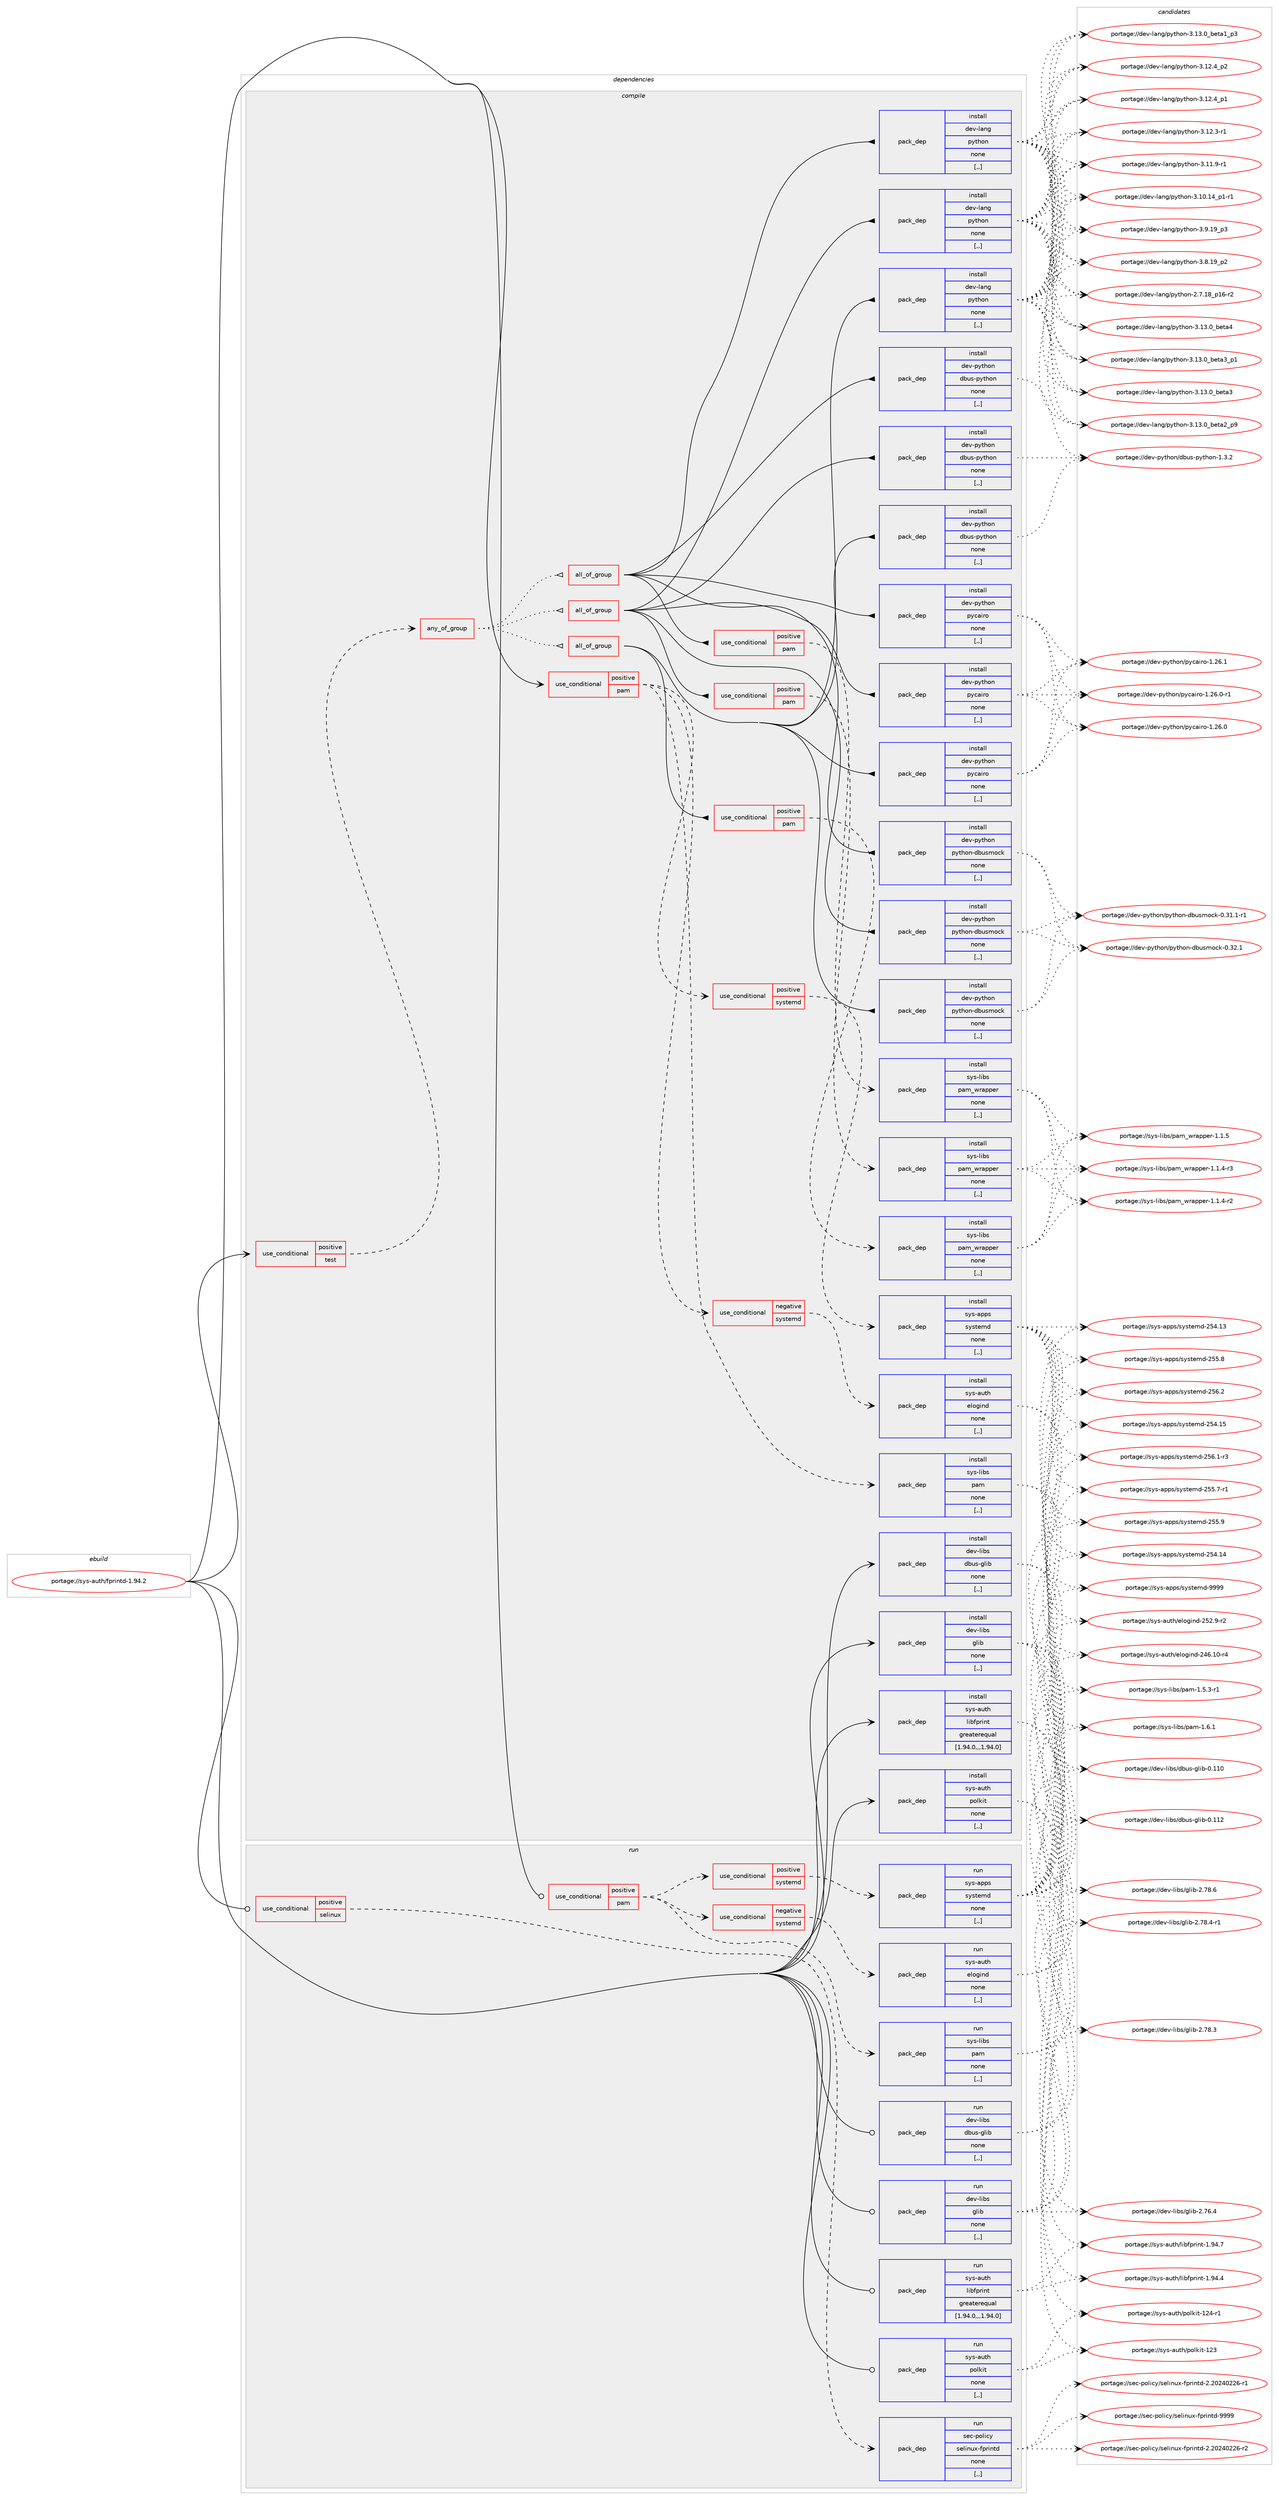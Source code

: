 digraph prolog {

# *************
# Graph options
# *************

newrank=true;
concentrate=true;
compound=true;
graph [rankdir=LR,fontname=Helvetica,fontsize=10,ranksep=1.5];#, ranksep=2.5, nodesep=0.2];
edge  [arrowhead=vee];
node  [fontname=Helvetica,fontsize=10];

# **********
# The ebuild
# **********

subgraph cluster_leftcol {
color=gray;
label=<<i>ebuild</i>>;
id [label="portage://sys-auth/fprintd-1.94.2", color=red, width=4, href="../sys-auth/fprintd-1.94.2.svg"];
}

# ****************
# The dependencies
# ****************

subgraph cluster_midcol {
color=gray;
label=<<i>dependencies</i>>;
subgraph cluster_compile {
fillcolor="#eeeeee";
style=filled;
label=<<i>compile</i>>;
subgraph cond113458 {
dependency427369 [label=<<TABLE BORDER="0" CELLBORDER="1" CELLSPACING="0" CELLPADDING="4"><TR><TD ROWSPAN="3" CELLPADDING="10">use_conditional</TD></TR><TR><TD>positive</TD></TR><TR><TD>pam</TD></TR></TABLE>>, shape=none, color=red];
subgraph pack310970 {
dependency427370 [label=<<TABLE BORDER="0" CELLBORDER="1" CELLSPACING="0" CELLPADDING="4" WIDTH="220"><TR><TD ROWSPAN="6" CELLPADDING="30">pack_dep</TD></TR><TR><TD WIDTH="110">install</TD></TR><TR><TD>sys-libs</TD></TR><TR><TD>pam</TD></TR><TR><TD>none</TD></TR><TR><TD>[,,]</TD></TR></TABLE>>, shape=none, color=blue];
}
dependency427369:e -> dependency427370:w [weight=20,style="dashed",arrowhead="vee"];
subgraph cond113459 {
dependency427371 [label=<<TABLE BORDER="0" CELLBORDER="1" CELLSPACING="0" CELLPADDING="4"><TR><TD ROWSPAN="3" CELLPADDING="10">use_conditional</TD></TR><TR><TD>positive</TD></TR><TR><TD>systemd</TD></TR></TABLE>>, shape=none, color=red];
subgraph pack310971 {
dependency427372 [label=<<TABLE BORDER="0" CELLBORDER="1" CELLSPACING="0" CELLPADDING="4" WIDTH="220"><TR><TD ROWSPAN="6" CELLPADDING="30">pack_dep</TD></TR><TR><TD WIDTH="110">install</TD></TR><TR><TD>sys-apps</TD></TR><TR><TD>systemd</TD></TR><TR><TD>none</TD></TR><TR><TD>[,,]</TD></TR></TABLE>>, shape=none, color=blue];
}
dependency427371:e -> dependency427372:w [weight=20,style="dashed",arrowhead="vee"];
}
dependency427369:e -> dependency427371:w [weight=20,style="dashed",arrowhead="vee"];
subgraph cond113460 {
dependency427373 [label=<<TABLE BORDER="0" CELLBORDER="1" CELLSPACING="0" CELLPADDING="4"><TR><TD ROWSPAN="3" CELLPADDING="10">use_conditional</TD></TR><TR><TD>negative</TD></TR><TR><TD>systemd</TD></TR></TABLE>>, shape=none, color=red];
subgraph pack310972 {
dependency427374 [label=<<TABLE BORDER="0" CELLBORDER="1" CELLSPACING="0" CELLPADDING="4" WIDTH="220"><TR><TD ROWSPAN="6" CELLPADDING="30">pack_dep</TD></TR><TR><TD WIDTH="110">install</TD></TR><TR><TD>sys-auth</TD></TR><TR><TD>elogind</TD></TR><TR><TD>none</TD></TR><TR><TD>[,,]</TD></TR></TABLE>>, shape=none, color=blue];
}
dependency427373:e -> dependency427374:w [weight=20,style="dashed",arrowhead="vee"];
}
dependency427369:e -> dependency427373:w [weight=20,style="dashed",arrowhead="vee"];
}
id:e -> dependency427369:w [weight=20,style="solid",arrowhead="vee"];
subgraph cond113461 {
dependency427375 [label=<<TABLE BORDER="0" CELLBORDER="1" CELLSPACING="0" CELLPADDING="4"><TR><TD ROWSPAN="3" CELLPADDING="10">use_conditional</TD></TR><TR><TD>positive</TD></TR><TR><TD>test</TD></TR></TABLE>>, shape=none, color=red];
subgraph any2715 {
dependency427376 [label=<<TABLE BORDER="0" CELLBORDER="1" CELLSPACING="0" CELLPADDING="4"><TR><TD CELLPADDING="10">any_of_group</TD></TR></TABLE>>, shape=none, color=red];subgraph all229 {
dependency427377 [label=<<TABLE BORDER="0" CELLBORDER="1" CELLSPACING="0" CELLPADDING="4"><TR><TD CELLPADDING="10">all_of_group</TD></TR></TABLE>>, shape=none, color=red];subgraph pack310973 {
dependency427378 [label=<<TABLE BORDER="0" CELLBORDER="1" CELLSPACING="0" CELLPADDING="4" WIDTH="220"><TR><TD ROWSPAN="6" CELLPADDING="30">pack_dep</TD></TR><TR><TD WIDTH="110">install</TD></TR><TR><TD>dev-lang</TD></TR><TR><TD>python</TD></TR><TR><TD>none</TD></TR><TR><TD>[,,]</TD></TR></TABLE>>, shape=none, color=blue];
}
dependency427377:e -> dependency427378:w [weight=20,style="solid",arrowhead="inv"];
subgraph pack310974 {
dependency427379 [label=<<TABLE BORDER="0" CELLBORDER="1" CELLSPACING="0" CELLPADDING="4" WIDTH="220"><TR><TD ROWSPAN="6" CELLPADDING="30">pack_dep</TD></TR><TR><TD WIDTH="110">install</TD></TR><TR><TD>dev-python</TD></TR><TR><TD>python-dbusmock</TD></TR><TR><TD>none</TD></TR><TR><TD>[,,]</TD></TR></TABLE>>, shape=none, color=blue];
}
dependency427377:e -> dependency427379:w [weight=20,style="solid",arrowhead="inv"];
subgraph pack310975 {
dependency427380 [label=<<TABLE BORDER="0" CELLBORDER="1" CELLSPACING="0" CELLPADDING="4" WIDTH="220"><TR><TD ROWSPAN="6" CELLPADDING="30">pack_dep</TD></TR><TR><TD WIDTH="110">install</TD></TR><TR><TD>dev-python</TD></TR><TR><TD>dbus-python</TD></TR><TR><TD>none</TD></TR><TR><TD>[,,]</TD></TR></TABLE>>, shape=none, color=blue];
}
dependency427377:e -> dependency427380:w [weight=20,style="solid",arrowhead="inv"];
subgraph pack310976 {
dependency427381 [label=<<TABLE BORDER="0" CELLBORDER="1" CELLSPACING="0" CELLPADDING="4" WIDTH="220"><TR><TD ROWSPAN="6" CELLPADDING="30">pack_dep</TD></TR><TR><TD WIDTH="110">install</TD></TR><TR><TD>dev-python</TD></TR><TR><TD>pycairo</TD></TR><TR><TD>none</TD></TR><TR><TD>[,,]</TD></TR></TABLE>>, shape=none, color=blue];
}
dependency427377:e -> dependency427381:w [weight=20,style="solid",arrowhead="inv"];
subgraph cond113462 {
dependency427382 [label=<<TABLE BORDER="0" CELLBORDER="1" CELLSPACING="0" CELLPADDING="4"><TR><TD ROWSPAN="3" CELLPADDING="10">use_conditional</TD></TR><TR><TD>positive</TD></TR><TR><TD>pam</TD></TR></TABLE>>, shape=none, color=red];
subgraph pack310977 {
dependency427383 [label=<<TABLE BORDER="0" CELLBORDER="1" CELLSPACING="0" CELLPADDING="4" WIDTH="220"><TR><TD ROWSPAN="6" CELLPADDING="30">pack_dep</TD></TR><TR><TD WIDTH="110">install</TD></TR><TR><TD>sys-libs</TD></TR><TR><TD>pam_wrapper</TD></TR><TR><TD>none</TD></TR><TR><TD>[,,]</TD></TR></TABLE>>, shape=none, color=blue];
}
dependency427382:e -> dependency427383:w [weight=20,style="dashed",arrowhead="vee"];
}
dependency427377:e -> dependency427382:w [weight=20,style="solid",arrowhead="inv"];
}
dependency427376:e -> dependency427377:w [weight=20,style="dotted",arrowhead="oinv"];
subgraph all230 {
dependency427384 [label=<<TABLE BORDER="0" CELLBORDER="1" CELLSPACING="0" CELLPADDING="4"><TR><TD CELLPADDING="10">all_of_group</TD></TR></TABLE>>, shape=none, color=red];subgraph pack310978 {
dependency427385 [label=<<TABLE BORDER="0" CELLBORDER="1" CELLSPACING="0" CELLPADDING="4" WIDTH="220"><TR><TD ROWSPAN="6" CELLPADDING="30">pack_dep</TD></TR><TR><TD WIDTH="110">install</TD></TR><TR><TD>dev-lang</TD></TR><TR><TD>python</TD></TR><TR><TD>none</TD></TR><TR><TD>[,,]</TD></TR></TABLE>>, shape=none, color=blue];
}
dependency427384:e -> dependency427385:w [weight=20,style="solid",arrowhead="inv"];
subgraph pack310979 {
dependency427386 [label=<<TABLE BORDER="0" CELLBORDER="1" CELLSPACING="0" CELLPADDING="4" WIDTH="220"><TR><TD ROWSPAN="6" CELLPADDING="30">pack_dep</TD></TR><TR><TD WIDTH="110">install</TD></TR><TR><TD>dev-python</TD></TR><TR><TD>python-dbusmock</TD></TR><TR><TD>none</TD></TR><TR><TD>[,,]</TD></TR></TABLE>>, shape=none, color=blue];
}
dependency427384:e -> dependency427386:w [weight=20,style="solid",arrowhead="inv"];
subgraph pack310980 {
dependency427387 [label=<<TABLE BORDER="0" CELLBORDER="1" CELLSPACING="0" CELLPADDING="4" WIDTH="220"><TR><TD ROWSPAN="6" CELLPADDING="30">pack_dep</TD></TR><TR><TD WIDTH="110">install</TD></TR><TR><TD>dev-python</TD></TR><TR><TD>dbus-python</TD></TR><TR><TD>none</TD></TR><TR><TD>[,,]</TD></TR></TABLE>>, shape=none, color=blue];
}
dependency427384:e -> dependency427387:w [weight=20,style="solid",arrowhead="inv"];
subgraph pack310981 {
dependency427388 [label=<<TABLE BORDER="0" CELLBORDER="1" CELLSPACING="0" CELLPADDING="4" WIDTH="220"><TR><TD ROWSPAN="6" CELLPADDING="30">pack_dep</TD></TR><TR><TD WIDTH="110">install</TD></TR><TR><TD>dev-python</TD></TR><TR><TD>pycairo</TD></TR><TR><TD>none</TD></TR><TR><TD>[,,]</TD></TR></TABLE>>, shape=none, color=blue];
}
dependency427384:e -> dependency427388:w [weight=20,style="solid",arrowhead="inv"];
subgraph cond113463 {
dependency427389 [label=<<TABLE BORDER="0" CELLBORDER="1" CELLSPACING="0" CELLPADDING="4"><TR><TD ROWSPAN="3" CELLPADDING="10">use_conditional</TD></TR><TR><TD>positive</TD></TR><TR><TD>pam</TD></TR></TABLE>>, shape=none, color=red];
subgraph pack310982 {
dependency427390 [label=<<TABLE BORDER="0" CELLBORDER="1" CELLSPACING="0" CELLPADDING="4" WIDTH="220"><TR><TD ROWSPAN="6" CELLPADDING="30">pack_dep</TD></TR><TR><TD WIDTH="110">install</TD></TR><TR><TD>sys-libs</TD></TR><TR><TD>pam_wrapper</TD></TR><TR><TD>none</TD></TR><TR><TD>[,,]</TD></TR></TABLE>>, shape=none, color=blue];
}
dependency427389:e -> dependency427390:w [weight=20,style="dashed",arrowhead="vee"];
}
dependency427384:e -> dependency427389:w [weight=20,style="solid",arrowhead="inv"];
}
dependency427376:e -> dependency427384:w [weight=20,style="dotted",arrowhead="oinv"];
subgraph all231 {
dependency427391 [label=<<TABLE BORDER="0" CELLBORDER="1" CELLSPACING="0" CELLPADDING="4"><TR><TD CELLPADDING="10">all_of_group</TD></TR></TABLE>>, shape=none, color=red];subgraph pack310983 {
dependency427392 [label=<<TABLE BORDER="0" CELLBORDER="1" CELLSPACING="0" CELLPADDING="4" WIDTH="220"><TR><TD ROWSPAN="6" CELLPADDING="30">pack_dep</TD></TR><TR><TD WIDTH="110">install</TD></TR><TR><TD>dev-lang</TD></TR><TR><TD>python</TD></TR><TR><TD>none</TD></TR><TR><TD>[,,]</TD></TR></TABLE>>, shape=none, color=blue];
}
dependency427391:e -> dependency427392:w [weight=20,style="solid",arrowhead="inv"];
subgraph pack310984 {
dependency427393 [label=<<TABLE BORDER="0" CELLBORDER="1" CELLSPACING="0" CELLPADDING="4" WIDTH="220"><TR><TD ROWSPAN="6" CELLPADDING="30">pack_dep</TD></TR><TR><TD WIDTH="110">install</TD></TR><TR><TD>dev-python</TD></TR><TR><TD>python-dbusmock</TD></TR><TR><TD>none</TD></TR><TR><TD>[,,]</TD></TR></TABLE>>, shape=none, color=blue];
}
dependency427391:e -> dependency427393:w [weight=20,style="solid",arrowhead="inv"];
subgraph pack310985 {
dependency427394 [label=<<TABLE BORDER="0" CELLBORDER="1" CELLSPACING="0" CELLPADDING="4" WIDTH="220"><TR><TD ROWSPAN="6" CELLPADDING="30">pack_dep</TD></TR><TR><TD WIDTH="110">install</TD></TR><TR><TD>dev-python</TD></TR><TR><TD>dbus-python</TD></TR><TR><TD>none</TD></TR><TR><TD>[,,]</TD></TR></TABLE>>, shape=none, color=blue];
}
dependency427391:e -> dependency427394:w [weight=20,style="solid",arrowhead="inv"];
subgraph pack310986 {
dependency427395 [label=<<TABLE BORDER="0" CELLBORDER="1" CELLSPACING="0" CELLPADDING="4" WIDTH="220"><TR><TD ROWSPAN="6" CELLPADDING="30">pack_dep</TD></TR><TR><TD WIDTH="110">install</TD></TR><TR><TD>dev-python</TD></TR><TR><TD>pycairo</TD></TR><TR><TD>none</TD></TR><TR><TD>[,,]</TD></TR></TABLE>>, shape=none, color=blue];
}
dependency427391:e -> dependency427395:w [weight=20,style="solid",arrowhead="inv"];
subgraph cond113464 {
dependency427396 [label=<<TABLE BORDER="0" CELLBORDER="1" CELLSPACING="0" CELLPADDING="4"><TR><TD ROWSPAN="3" CELLPADDING="10">use_conditional</TD></TR><TR><TD>positive</TD></TR><TR><TD>pam</TD></TR></TABLE>>, shape=none, color=red];
subgraph pack310987 {
dependency427397 [label=<<TABLE BORDER="0" CELLBORDER="1" CELLSPACING="0" CELLPADDING="4" WIDTH="220"><TR><TD ROWSPAN="6" CELLPADDING="30">pack_dep</TD></TR><TR><TD WIDTH="110">install</TD></TR><TR><TD>sys-libs</TD></TR><TR><TD>pam_wrapper</TD></TR><TR><TD>none</TD></TR><TR><TD>[,,]</TD></TR></TABLE>>, shape=none, color=blue];
}
dependency427396:e -> dependency427397:w [weight=20,style="dashed",arrowhead="vee"];
}
dependency427391:e -> dependency427396:w [weight=20,style="solid",arrowhead="inv"];
}
dependency427376:e -> dependency427391:w [weight=20,style="dotted",arrowhead="oinv"];
}
dependency427375:e -> dependency427376:w [weight=20,style="dashed",arrowhead="vee"];
}
id:e -> dependency427375:w [weight=20,style="solid",arrowhead="vee"];
subgraph pack310988 {
dependency427398 [label=<<TABLE BORDER="0" CELLBORDER="1" CELLSPACING="0" CELLPADDING="4" WIDTH="220"><TR><TD ROWSPAN="6" CELLPADDING="30">pack_dep</TD></TR><TR><TD WIDTH="110">install</TD></TR><TR><TD>dev-libs</TD></TR><TR><TD>dbus-glib</TD></TR><TR><TD>none</TD></TR><TR><TD>[,,]</TD></TR></TABLE>>, shape=none, color=blue];
}
id:e -> dependency427398:w [weight=20,style="solid",arrowhead="vee"];
subgraph pack310989 {
dependency427399 [label=<<TABLE BORDER="0" CELLBORDER="1" CELLSPACING="0" CELLPADDING="4" WIDTH="220"><TR><TD ROWSPAN="6" CELLPADDING="30">pack_dep</TD></TR><TR><TD WIDTH="110">install</TD></TR><TR><TD>dev-libs</TD></TR><TR><TD>glib</TD></TR><TR><TD>none</TD></TR><TR><TD>[,,]</TD></TR></TABLE>>, shape=none, color=blue];
}
id:e -> dependency427399:w [weight=20,style="solid",arrowhead="vee"];
subgraph pack310990 {
dependency427400 [label=<<TABLE BORDER="0" CELLBORDER="1" CELLSPACING="0" CELLPADDING="4" WIDTH="220"><TR><TD ROWSPAN="6" CELLPADDING="30">pack_dep</TD></TR><TR><TD WIDTH="110">install</TD></TR><TR><TD>sys-auth</TD></TR><TR><TD>libfprint</TD></TR><TR><TD>greaterequal</TD></TR><TR><TD>[1.94.0,,,1.94.0]</TD></TR></TABLE>>, shape=none, color=blue];
}
id:e -> dependency427400:w [weight=20,style="solid",arrowhead="vee"];
subgraph pack310991 {
dependency427401 [label=<<TABLE BORDER="0" CELLBORDER="1" CELLSPACING="0" CELLPADDING="4" WIDTH="220"><TR><TD ROWSPAN="6" CELLPADDING="30">pack_dep</TD></TR><TR><TD WIDTH="110">install</TD></TR><TR><TD>sys-auth</TD></TR><TR><TD>polkit</TD></TR><TR><TD>none</TD></TR><TR><TD>[,,]</TD></TR></TABLE>>, shape=none, color=blue];
}
id:e -> dependency427401:w [weight=20,style="solid",arrowhead="vee"];
}
subgraph cluster_compileandrun {
fillcolor="#eeeeee";
style=filled;
label=<<i>compile and run</i>>;
}
subgraph cluster_run {
fillcolor="#eeeeee";
style=filled;
label=<<i>run</i>>;
subgraph cond113465 {
dependency427402 [label=<<TABLE BORDER="0" CELLBORDER="1" CELLSPACING="0" CELLPADDING="4"><TR><TD ROWSPAN="3" CELLPADDING="10">use_conditional</TD></TR><TR><TD>positive</TD></TR><TR><TD>pam</TD></TR></TABLE>>, shape=none, color=red];
subgraph pack310992 {
dependency427403 [label=<<TABLE BORDER="0" CELLBORDER="1" CELLSPACING="0" CELLPADDING="4" WIDTH="220"><TR><TD ROWSPAN="6" CELLPADDING="30">pack_dep</TD></TR><TR><TD WIDTH="110">run</TD></TR><TR><TD>sys-libs</TD></TR><TR><TD>pam</TD></TR><TR><TD>none</TD></TR><TR><TD>[,,]</TD></TR></TABLE>>, shape=none, color=blue];
}
dependency427402:e -> dependency427403:w [weight=20,style="dashed",arrowhead="vee"];
subgraph cond113466 {
dependency427404 [label=<<TABLE BORDER="0" CELLBORDER="1" CELLSPACING="0" CELLPADDING="4"><TR><TD ROWSPAN="3" CELLPADDING="10">use_conditional</TD></TR><TR><TD>positive</TD></TR><TR><TD>systemd</TD></TR></TABLE>>, shape=none, color=red];
subgraph pack310993 {
dependency427405 [label=<<TABLE BORDER="0" CELLBORDER="1" CELLSPACING="0" CELLPADDING="4" WIDTH="220"><TR><TD ROWSPAN="6" CELLPADDING="30">pack_dep</TD></TR><TR><TD WIDTH="110">run</TD></TR><TR><TD>sys-apps</TD></TR><TR><TD>systemd</TD></TR><TR><TD>none</TD></TR><TR><TD>[,,]</TD></TR></TABLE>>, shape=none, color=blue];
}
dependency427404:e -> dependency427405:w [weight=20,style="dashed",arrowhead="vee"];
}
dependency427402:e -> dependency427404:w [weight=20,style="dashed",arrowhead="vee"];
subgraph cond113467 {
dependency427406 [label=<<TABLE BORDER="0" CELLBORDER="1" CELLSPACING="0" CELLPADDING="4"><TR><TD ROWSPAN="3" CELLPADDING="10">use_conditional</TD></TR><TR><TD>negative</TD></TR><TR><TD>systemd</TD></TR></TABLE>>, shape=none, color=red];
subgraph pack310994 {
dependency427407 [label=<<TABLE BORDER="0" CELLBORDER="1" CELLSPACING="0" CELLPADDING="4" WIDTH="220"><TR><TD ROWSPAN="6" CELLPADDING="30">pack_dep</TD></TR><TR><TD WIDTH="110">run</TD></TR><TR><TD>sys-auth</TD></TR><TR><TD>elogind</TD></TR><TR><TD>none</TD></TR><TR><TD>[,,]</TD></TR></TABLE>>, shape=none, color=blue];
}
dependency427406:e -> dependency427407:w [weight=20,style="dashed",arrowhead="vee"];
}
dependency427402:e -> dependency427406:w [weight=20,style="dashed",arrowhead="vee"];
}
id:e -> dependency427402:w [weight=20,style="solid",arrowhead="odot"];
subgraph cond113468 {
dependency427408 [label=<<TABLE BORDER="0" CELLBORDER="1" CELLSPACING="0" CELLPADDING="4"><TR><TD ROWSPAN="3" CELLPADDING="10">use_conditional</TD></TR><TR><TD>positive</TD></TR><TR><TD>selinux</TD></TR></TABLE>>, shape=none, color=red];
subgraph pack310995 {
dependency427409 [label=<<TABLE BORDER="0" CELLBORDER="1" CELLSPACING="0" CELLPADDING="4" WIDTH="220"><TR><TD ROWSPAN="6" CELLPADDING="30">pack_dep</TD></TR><TR><TD WIDTH="110">run</TD></TR><TR><TD>sec-policy</TD></TR><TR><TD>selinux-fprintd</TD></TR><TR><TD>none</TD></TR><TR><TD>[,,]</TD></TR></TABLE>>, shape=none, color=blue];
}
dependency427408:e -> dependency427409:w [weight=20,style="dashed",arrowhead="vee"];
}
id:e -> dependency427408:w [weight=20,style="solid",arrowhead="odot"];
subgraph pack310996 {
dependency427410 [label=<<TABLE BORDER="0" CELLBORDER="1" CELLSPACING="0" CELLPADDING="4" WIDTH="220"><TR><TD ROWSPAN="6" CELLPADDING="30">pack_dep</TD></TR><TR><TD WIDTH="110">run</TD></TR><TR><TD>dev-libs</TD></TR><TR><TD>dbus-glib</TD></TR><TR><TD>none</TD></TR><TR><TD>[,,]</TD></TR></TABLE>>, shape=none, color=blue];
}
id:e -> dependency427410:w [weight=20,style="solid",arrowhead="odot"];
subgraph pack310997 {
dependency427411 [label=<<TABLE BORDER="0" CELLBORDER="1" CELLSPACING="0" CELLPADDING="4" WIDTH="220"><TR><TD ROWSPAN="6" CELLPADDING="30">pack_dep</TD></TR><TR><TD WIDTH="110">run</TD></TR><TR><TD>dev-libs</TD></TR><TR><TD>glib</TD></TR><TR><TD>none</TD></TR><TR><TD>[,,]</TD></TR></TABLE>>, shape=none, color=blue];
}
id:e -> dependency427411:w [weight=20,style="solid",arrowhead="odot"];
subgraph pack310998 {
dependency427412 [label=<<TABLE BORDER="0" CELLBORDER="1" CELLSPACING="0" CELLPADDING="4" WIDTH="220"><TR><TD ROWSPAN="6" CELLPADDING="30">pack_dep</TD></TR><TR><TD WIDTH="110">run</TD></TR><TR><TD>sys-auth</TD></TR><TR><TD>libfprint</TD></TR><TR><TD>greaterequal</TD></TR><TR><TD>[1.94.0,,,1.94.0]</TD></TR></TABLE>>, shape=none, color=blue];
}
id:e -> dependency427412:w [weight=20,style="solid",arrowhead="odot"];
subgraph pack310999 {
dependency427413 [label=<<TABLE BORDER="0" CELLBORDER="1" CELLSPACING="0" CELLPADDING="4" WIDTH="220"><TR><TD ROWSPAN="6" CELLPADDING="30">pack_dep</TD></TR><TR><TD WIDTH="110">run</TD></TR><TR><TD>sys-auth</TD></TR><TR><TD>polkit</TD></TR><TR><TD>none</TD></TR><TR><TD>[,,]</TD></TR></TABLE>>, shape=none, color=blue];
}
id:e -> dependency427413:w [weight=20,style="solid",arrowhead="odot"];
}
}

# **************
# The candidates
# **************

subgraph cluster_choices {
rank=same;
color=gray;
label=<<i>candidates</i>>;

subgraph choice310970 {
color=black;
nodesep=1;
choice11512111545108105981154711297109454946544649 [label="portage://sys-libs/pam-1.6.1", color=red, width=4,href="../sys-libs/pam-1.6.1.svg"];
choice115121115451081059811547112971094549465346514511449 [label="portage://sys-libs/pam-1.5.3-r1", color=red, width=4,href="../sys-libs/pam-1.5.3-r1.svg"];
dependency427370:e -> choice11512111545108105981154711297109454946544649:w [style=dotted,weight="100"];
dependency427370:e -> choice115121115451081059811547112971094549465346514511449:w [style=dotted,weight="100"];
}
subgraph choice310971 {
color=black;
nodesep=1;
choice1151211154597112112115471151211151161011091004557575757 [label="portage://sys-apps/systemd-9999", color=red, width=4,href="../sys-apps/systemd-9999.svg"];
choice115121115459711211211547115121115116101109100455053544650 [label="portage://sys-apps/systemd-256.2", color=red, width=4,href="../sys-apps/systemd-256.2.svg"];
choice1151211154597112112115471151211151161011091004550535446494511451 [label="portage://sys-apps/systemd-256.1-r3", color=red, width=4,href="../sys-apps/systemd-256.1-r3.svg"];
choice115121115459711211211547115121115116101109100455053534657 [label="portage://sys-apps/systemd-255.9", color=red, width=4,href="../sys-apps/systemd-255.9.svg"];
choice115121115459711211211547115121115116101109100455053534656 [label="portage://sys-apps/systemd-255.8", color=red, width=4,href="../sys-apps/systemd-255.8.svg"];
choice1151211154597112112115471151211151161011091004550535346554511449 [label="portage://sys-apps/systemd-255.7-r1", color=red, width=4,href="../sys-apps/systemd-255.7-r1.svg"];
choice11512111545971121121154711512111511610110910045505352464953 [label="portage://sys-apps/systemd-254.15", color=red, width=4,href="../sys-apps/systemd-254.15.svg"];
choice11512111545971121121154711512111511610110910045505352464952 [label="portage://sys-apps/systemd-254.14", color=red, width=4,href="../sys-apps/systemd-254.14.svg"];
choice11512111545971121121154711512111511610110910045505352464951 [label="portage://sys-apps/systemd-254.13", color=red, width=4,href="../sys-apps/systemd-254.13.svg"];
dependency427372:e -> choice1151211154597112112115471151211151161011091004557575757:w [style=dotted,weight="100"];
dependency427372:e -> choice115121115459711211211547115121115116101109100455053544650:w [style=dotted,weight="100"];
dependency427372:e -> choice1151211154597112112115471151211151161011091004550535446494511451:w [style=dotted,weight="100"];
dependency427372:e -> choice115121115459711211211547115121115116101109100455053534657:w [style=dotted,weight="100"];
dependency427372:e -> choice115121115459711211211547115121115116101109100455053534656:w [style=dotted,weight="100"];
dependency427372:e -> choice1151211154597112112115471151211151161011091004550535346554511449:w [style=dotted,weight="100"];
dependency427372:e -> choice11512111545971121121154711512111511610110910045505352464953:w [style=dotted,weight="100"];
dependency427372:e -> choice11512111545971121121154711512111511610110910045505352464952:w [style=dotted,weight="100"];
dependency427372:e -> choice11512111545971121121154711512111511610110910045505352464951:w [style=dotted,weight="100"];
}
subgraph choice310972 {
color=black;
nodesep=1;
choice1151211154597117116104471011081111031051101004550535046574511450 [label="portage://sys-auth/elogind-252.9-r2", color=red, width=4,href="../sys-auth/elogind-252.9-r2.svg"];
choice115121115459711711610447101108111103105110100455052544649484511452 [label="portage://sys-auth/elogind-246.10-r4", color=red, width=4,href="../sys-auth/elogind-246.10-r4.svg"];
dependency427374:e -> choice1151211154597117116104471011081111031051101004550535046574511450:w [style=dotted,weight="100"];
dependency427374:e -> choice115121115459711711610447101108111103105110100455052544649484511452:w [style=dotted,weight="100"];
}
subgraph choice310973 {
color=black;
nodesep=1;
choice1001011184510897110103471121211161041111104551464951464895981011169752 [label="portage://dev-lang/python-3.13.0_beta4", color=red, width=4,href="../dev-lang/python-3.13.0_beta4.svg"];
choice10010111845108971101034711212111610411111045514649514648959810111697519511249 [label="portage://dev-lang/python-3.13.0_beta3_p1", color=red, width=4,href="../dev-lang/python-3.13.0_beta3_p1.svg"];
choice1001011184510897110103471121211161041111104551464951464895981011169751 [label="portage://dev-lang/python-3.13.0_beta3", color=red, width=4,href="../dev-lang/python-3.13.0_beta3.svg"];
choice10010111845108971101034711212111610411111045514649514648959810111697509511257 [label="portage://dev-lang/python-3.13.0_beta2_p9", color=red, width=4,href="../dev-lang/python-3.13.0_beta2_p9.svg"];
choice10010111845108971101034711212111610411111045514649514648959810111697499511251 [label="portage://dev-lang/python-3.13.0_beta1_p3", color=red, width=4,href="../dev-lang/python-3.13.0_beta1_p3.svg"];
choice100101118451089711010347112121116104111110455146495046529511250 [label="portage://dev-lang/python-3.12.4_p2", color=red, width=4,href="../dev-lang/python-3.12.4_p2.svg"];
choice100101118451089711010347112121116104111110455146495046529511249 [label="portage://dev-lang/python-3.12.4_p1", color=red, width=4,href="../dev-lang/python-3.12.4_p1.svg"];
choice100101118451089711010347112121116104111110455146495046514511449 [label="portage://dev-lang/python-3.12.3-r1", color=red, width=4,href="../dev-lang/python-3.12.3-r1.svg"];
choice100101118451089711010347112121116104111110455146494946574511449 [label="portage://dev-lang/python-3.11.9-r1", color=red, width=4,href="../dev-lang/python-3.11.9-r1.svg"];
choice100101118451089711010347112121116104111110455146494846495295112494511449 [label="portage://dev-lang/python-3.10.14_p1-r1", color=red, width=4,href="../dev-lang/python-3.10.14_p1-r1.svg"];
choice100101118451089711010347112121116104111110455146574649579511251 [label="portage://dev-lang/python-3.9.19_p3", color=red, width=4,href="../dev-lang/python-3.9.19_p3.svg"];
choice100101118451089711010347112121116104111110455146564649579511250 [label="portage://dev-lang/python-3.8.19_p2", color=red, width=4,href="../dev-lang/python-3.8.19_p2.svg"];
choice100101118451089711010347112121116104111110455046554649569511249544511450 [label="portage://dev-lang/python-2.7.18_p16-r2", color=red, width=4,href="../dev-lang/python-2.7.18_p16-r2.svg"];
dependency427378:e -> choice1001011184510897110103471121211161041111104551464951464895981011169752:w [style=dotted,weight="100"];
dependency427378:e -> choice10010111845108971101034711212111610411111045514649514648959810111697519511249:w [style=dotted,weight="100"];
dependency427378:e -> choice1001011184510897110103471121211161041111104551464951464895981011169751:w [style=dotted,weight="100"];
dependency427378:e -> choice10010111845108971101034711212111610411111045514649514648959810111697509511257:w [style=dotted,weight="100"];
dependency427378:e -> choice10010111845108971101034711212111610411111045514649514648959810111697499511251:w [style=dotted,weight="100"];
dependency427378:e -> choice100101118451089711010347112121116104111110455146495046529511250:w [style=dotted,weight="100"];
dependency427378:e -> choice100101118451089711010347112121116104111110455146495046529511249:w [style=dotted,weight="100"];
dependency427378:e -> choice100101118451089711010347112121116104111110455146495046514511449:w [style=dotted,weight="100"];
dependency427378:e -> choice100101118451089711010347112121116104111110455146494946574511449:w [style=dotted,weight="100"];
dependency427378:e -> choice100101118451089711010347112121116104111110455146494846495295112494511449:w [style=dotted,weight="100"];
dependency427378:e -> choice100101118451089711010347112121116104111110455146574649579511251:w [style=dotted,weight="100"];
dependency427378:e -> choice100101118451089711010347112121116104111110455146564649579511250:w [style=dotted,weight="100"];
dependency427378:e -> choice100101118451089711010347112121116104111110455046554649569511249544511450:w [style=dotted,weight="100"];
}
subgraph choice310974 {
color=black;
nodesep=1;
choice100101118451121211161041111104711212111610411111045100981171151091119910745484651504649 [label="portage://dev-python/python-dbusmock-0.32.1", color=red, width=4,href="../dev-python/python-dbusmock-0.32.1.svg"];
choice1001011184511212111610411111047112121116104111110451009811711510911199107454846514946494511449 [label="portage://dev-python/python-dbusmock-0.31.1-r1", color=red, width=4,href="../dev-python/python-dbusmock-0.31.1-r1.svg"];
dependency427379:e -> choice100101118451121211161041111104711212111610411111045100981171151091119910745484651504649:w [style=dotted,weight="100"];
dependency427379:e -> choice1001011184511212111610411111047112121116104111110451009811711510911199107454846514946494511449:w [style=dotted,weight="100"];
}
subgraph choice310975 {
color=black;
nodesep=1;
choice10010111845112121116104111110471009811711545112121116104111110454946514650 [label="portage://dev-python/dbus-python-1.3.2", color=red, width=4,href="../dev-python/dbus-python-1.3.2.svg"];
dependency427380:e -> choice10010111845112121116104111110471009811711545112121116104111110454946514650:w [style=dotted,weight="100"];
}
subgraph choice310976 {
color=black;
nodesep=1;
choice1001011184511212111610411111047112121999710511411145494650544649 [label="portage://dev-python/pycairo-1.26.1", color=red, width=4,href="../dev-python/pycairo-1.26.1.svg"];
choice10010111845112121116104111110471121219997105114111454946505446484511449 [label="portage://dev-python/pycairo-1.26.0-r1", color=red, width=4,href="../dev-python/pycairo-1.26.0-r1.svg"];
choice1001011184511212111610411111047112121999710511411145494650544648 [label="portage://dev-python/pycairo-1.26.0", color=red, width=4,href="../dev-python/pycairo-1.26.0.svg"];
dependency427381:e -> choice1001011184511212111610411111047112121999710511411145494650544649:w [style=dotted,weight="100"];
dependency427381:e -> choice10010111845112121116104111110471121219997105114111454946505446484511449:w [style=dotted,weight="100"];
dependency427381:e -> choice1001011184511212111610411111047112121999710511411145494650544648:w [style=dotted,weight="100"];
}
subgraph choice310977 {
color=black;
nodesep=1;
choice115121115451081059811547112971099511911497112112101114454946494653 [label="portage://sys-libs/pam_wrapper-1.1.5", color=red, width=4,href="../sys-libs/pam_wrapper-1.1.5.svg"];
choice1151211154510810598115471129710995119114971121121011144549464946524511451 [label="portage://sys-libs/pam_wrapper-1.1.4-r3", color=red, width=4,href="../sys-libs/pam_wrapper-1.1.4-r3.svg"];
choice1151211154510810598115471129710995119114971121121011144549464946524511450 [label="portage://sys-libs/pam_wrapper-1.1.4-r2", color=red, width=4,href="../sys-libs/pam_wrapper-1.1.4-r2.svg"];
dependency427383:e -> choice115121115451081059811547112971099511911497112112101114454946494653:w [style=dotted,weight="100"];
dependency427383:e -> choice1151211154510810598115471129710995119114971121121011144549464946524511451:w [style=dotted,weight="100"];
dependency427383:e -> choice1151211154510810598115471129710995119114971121121011144549464946524511450:w [style=dotted,weight="100"];
}
subgraph choice310978 {
color=black;
nodesep=1;
choice1001011184510897110103471121211161041111104551464951464895981011169752 [label="portage://dev-lang/python-3.13.0_beta4", color=red, width=4,href="../dev-lang/python-3.13.0_beta4.svg"];
choice10010111845108971101034711212111610411111045514649514648959810111697519511249 [label="portage://dev-lang/python-3.13.0_beta3_p1", color=red, width=4,href="../dev-lang/python-3.13.0_beta3_p1.svg"];
choice1001011184510897110103471121211161041111104551464951464895981011169751 [label="portage://dev-lang/python-3.13.0_beta3", color=red, width=4,href="../dev-lang/python-3.13.0_beta3.svg"];
choice10010111845108971101034711212111610411111045514649514648959810111697509511257 [label="portage://dev-lang/python-3.13.0_beta2_p9", color=red, width=4,href="../dev-lang/python-3.13.0_beta2_p9.svg"];
choice10010111845108971101034711212111610411111045514649514648959810111697499511251 [label="portage://dev-lang/python-3.13.0_beta1_p3", color=red, width=4,href="../dev-lang/python-3.13.0_beta1_p3.svg"];
choice100101118451089711010347112121116104111110455146495046529511250 [label="portage://dev-lang/python-3.12.4_p2", color=red, width=4,href="../dev-lang/python-3.12.4_p2.svg"];
choice100101118451089711010347112121116104111110455146495046529511249 [label="portage://dev-lang/python-3.12.4_p1", color=red, width=4,href="../dev-lang/python-3.12.4_p1.svg"];
choice100101118451089711010347112121116104111110455146495046514511449 [label="portage://dev-lang/python-3.12.3-r1", color=red, width=4,href="../dev-lang/python-3.12.3-r1.svg"];
choice100101118451089711010347112121116104111110455146494946574511449 [label="portage://dev-lang/python-3.11.9-r1", color=red, width=4,href="../dev-lang/python-3.11.9-r1.svg"];
choice100101118451089711010347112121116104111110455146494846495295112494511449 [label="portage://dev-lang/python-3.10.14_p1-r1", color=red, width=4,href="../dev-lang/python-3.10.14_p1-r1.svg"];
choice100101118451089711010347112121116104111110455146574649579511251 [label="portage://dev-lang/python-3.9.19_p3", color=red, width=4,href="../dev-lang/python-3.9.19_p3.svg"];
choice100101118451089711010347112121116104111110455146564649579511250 [label="portage://dev-lang/python-3.8.19_p2", color=red, width=4,href="../dev-lang/python-3.8.19_p2.svg"];
choice100101118451089711010347112121116104111110455046554649569511249544511450 [label="portage://dev-lang/python-2.7.18_p16-r2", color=red, width=4,href="../dev-lang/python-2.7.18_p16-r2.svg"];
dependency427385:e -> choice1001011184510897110103471121211161041111104551464951464895981011169752:w [style=dotted,weight="100"];
dependency427385:e -> choice10010111845108971101034711212111610411111045514649514648959810111697519511249:w [style=dotted,weight="100"];
dependency427385:e -> choice1001011184510897110103471121211161041111104551464951464895981011169751:w [style=dotted,weight="100"];
dependency427385:e -> choice10010111845108971101034711212111610411111045514649514648959810111697509511257:w [style=dotted,weight="100"];
dependency427385:e -> choice10010111845108971101034711212111610411111045514649514648959810111697499511251:w [style=dotted,weight="100"];
dependency427385:e -> choice100101118451089711010347112121116104111110455146495046529511250:w [style=dotted,weight="100"];
dependency427385:e -> choice100101118451089711010347112121116104111110455146495046529511249:w [style=dotted,weight="100"];
dependency427385:e -> choice100101118451089711010347112121116104111110455146495046514511449:w [style=dotted,weight="100"];
dependency427385:e -> choice100101118451089711010347112121116104111110455146494946574511449:w [style=dotted,weight="100"];
dependency427385:e -> choice100101118451089711010347112121116104111110455146494846495295112494511449:w [style=dotted,weight="100"];
dependency427385:e -> choice100101118451089711010347112121116104111110455146574649579511251:w [style=dotted,weight="100"];
dependency427385:e -> choice100101118451089711010347112121116104111110455146564649579511250:w [style=dotted,weight="100"];
dependency427385:e -> choice100101118451089711010347112121116104111110455046554649569511249544511450:w [style=dotted,weight="100"];
}
subgraph choice310979 {
color=black;
nodesep=1;
choice100101118451121211161041111104711212111610411111045100981171151091119910745484651504649 [label="portage://dev-python/python-dbusmock-0.32.1", color=red, width=4,href="../dev-python/python-dbusmock-0.32.1.svg"];
choice1001011184511212111610411111047112121116104111110451009811711510911199107454846514946494511449 [label="portage://dev-python/python-dbusmock-0.31.1-r1", color=red, width=4,href="../dev-python/python-dbusmock-0.31.1-r1.svg"];
dependency427386:e -> choice100101118451121211161041111104711212111610411111045100981171151091119910745484651504649:w [style=dotted,weight="100"];
dependency427386:e -> choice1001011184511212111610411111047112121116104111110451009811711510911199107454846514946494511449:w [style=dotted,weight="100"];
}
subgraph choice310980 {
color=black;
nodesep=1;
choice10010111845112121116104111110471009811711545112121116104111110454946514650 [label="portage://dev-python/dbus-python-1.3.2", color=red, width=4,href="../dev-python/dbus-python-1.3.2.svg"];
dependency427387:e -> choice10010111845112121116104111110471009811711545112121116104111110454946514650:w [style=dotted,weight="100"];
}
subgraph choice310981 {
color=black;
nodesep=1;
choice1001011184511212111610411111047112121999710511411145494650544649 [label="portage://dev-python/pycairo-1.26.1", color=red, width=4,href="../dev-python/pycairo-1.26.1.svg"];
choice10010111845112121116104111110471121219997105114111454946505446484511449 [label="portage://dev-python/pycairo-1.26.0-r1", color=red, width=4,href="../dev-python/pycairo-1.26.0-r1.svg"];
choice1001011184511212111610411111047112121999710511411145494650544648 [label="portage://dev-python/pycairo-1.26.0", color=red, width=4,href="../dev-python/pycairo-1.26.0.svg"];
dependency427388:e -> choice1001011184511212111610411111047112121999710511411145494650544649:w [style=dotted,weight="100"];
dependency427388:e -> choice10010111845112121116104111110471121219997105114111454946505446484511449:w [style=dotted,weight="100"];
dependency427388:e -> choice1001011184511212111610411111047112121999710511411145494650544648:w [style=dotted,weight="100"];
}
subgraph choice310982 {
color=black;
nodesep=1;
choice115121115451081059811547112971099511911497112112101114454946494653 [label="portage://sys-libs/pam_wrapper-1.1.5", color=red, width=4,href="../sys-libs/pam_wrapper-1.1.5.svg"];
choice1151211154510810598115471129710995119114971121121011144549464946524511451 [label="portage://sys-libs/pam_wrapper-1.1.4-r3", color=red, width=4,href="../sys-libs/pam_wrapper-1.1.4-r3.svg"];
choice1151211154510810598115471129710995119114971121121011144549464946524511450 [label="portage://sys-libs/pam_wrapper-1.1.4-r2", color=red, width=4,href="../sys-libs/pam_wrapper-1.1.4-r2.svg"];
dependency427390:e -> choice115121115451081059811547112971099511911497112112101114454946494653:w [style=dotted,weight="100"];
dependency427390:e -> choice1151211154510810598115471129710995119114971121121011144549464946524511451:w [style=dotted,weight="100"];
dependency427390:e -> choice1151211154510810598115471129710995119114971121121011144549464946524511450:w [style=dotted,weight="100"];
}
subgraph choice310983 {
color=black;
nodesep=1;
choice1001011184510897110103471121211161041111104551464951464895981011169752 [label="portage://dev-lang/python-3.13.0_beta4", color=red, width=4,href="../dev-lang/python-3.13.0_beta4.svg"];
choice10010111845108971101034711212111610411111045514649514648959810111697519511249 [label="portage://dev-lang/python-3.13.0_beta3_p1", color=red, width=4,href="../dev-lang/python-3.13.0_beta3_p1.svg"];
choice1001011184510897110103471121211161041111104551464951464895981011169751 [label="portage://dev-lang/python-3.13.0_beta3", color=red, width=4,href="../dev-lang/python-3.13.0_beta3.svg"];
choice10010111845108971101034711212111610411111045514649514648959810111697509511257 [label="portage://dev-lang/python-3.13.0_beta2_p9", color=red, width=4,href="../dev-lang/python-3.13.0_beta2_p9.svg"];
choice10010111845108971101034711212111610411111045514649514648959810111697499511251 [label="portage://dev-lang/python-3.13.0_beta1_p3", color=red, width=4,href="../dev-lang/python-3.13.0_beta1_p3.svg"];
choice100101118451089711010347112121116104111110455146495046529511250 [label="portage://dev-lang/python-3.12.4_p2", color=red, width=4,href="../dev-lang/python-3.12.4_p2.svg"];
choice100101118451089711010347112121116104111110455146495046529511249 [label="portage://dev-lang/python-3.12.4_p1", color=red, width=4,href="../dev-lang/python-3.12.4_p1.svg"];
choice100101118451089711010347112121116104111110455146495046514511449 [label="portage://dev-lang/python-3.12.3-r1", color=red, width=4,href="../dev-lang/python-3.12.3-r1.svg"];
choice100101118451089711010347112121116104111110455146494946574511449 [label="portage://dev-lang/python-3.11.9-r1", color=red, width=4,href="../dev-lang/python-3.11.9-r1.svg"];
choice100101118451089711010347112121116104111110455146494846495295112494511449 [label="portage://dev-lang/python-3.10.14_p1-r1", color=red, width=4,href="../dev-lang/python-3.10.14_p1-r1.svg"];
choice100101118451089711010347112121116104111110455146574649579511251 [label="portage://dev-lang/python-3.9.19_p3", color=red, width=4,href="../dev-lang/python-3.9.19_p3.svg"];
choice100101118451089711010347112121116104111110455146564649579511250 [label="portage://dev-lang/python-3.8.19_p2", color=red, width=4,href="../dev-lang/python-3.8.19_p2.svg"];
choice100101118451089711010347112121116104111110455046554649569511249544511450 [label="portage://dev-lang/python-2.7.18_p16-r2", color=red, width=4,href="../dev-lang/python-2.7.18_p16-r2.svg"];
dependency427392:e -> choice1001011184510897110103471121211161041111104551464951464895981011169752:w [style=dotted,weight="100"];
dependency427392:e -> choice10010111845108971101034711212111610411111045514649514648959810111697519511249:w [style=dotted,weight="100"];
dependency427392:e -> choice1001011184510897110103471121211161041111104551464951464895981011169751:w [style=dotted,weight="100"];
dependency427392:e -> choice10010111845108971101034711212111610411111045514649514648959810111697509511257:w [style=dotted,weight="100"];
dependency427392:e -> choice10010111845108971101034711212111610411111045514649514648959810111697499511251:w [style=dotted,weight="100"];
dependency427392:e -> choice100101118451089711010347112121116104111110455146495046529511250:w [style=dotted,weight="100"];
dependency427392:e -> choice100101118451089711010347112121116104111110455146495046529511249:w [style=dotted,weight="100"];
dependency427392:e -> choice100101118451089711010347112121116104111110455146495046514511449:w [style=dotted,weight="100"];
dependency427392:e -> choice100101118451089711010347112121116104111110455146494946574511449:w [style=dotted,weight="100"];
dependency427392:e -> choice100101118451089711010347112121116104111110455146494846495295112494511449:w [style=dotted,weight="100"];
dependency427392:e -> choice100101118451089711010347112121116104111110455146574649579511251:w [style=dotted,weight="100"];
dependency427392:e -> choice100101118451089711010347112121116104111110455146564649579511250:w [style=dotted,weight="100"];
dependency427392:e -> choice100101118451089711010347112121116104111110455046554649569511249544511450:w [style=dotted,weight="100"];
}
subgraph choice310984 {
color=black;
nodesep=1;
choice100101118451121211161041111104711212111610411111045100981171151091119910745484651504649 [label="portage://dev-python/python-dbusmock-0.32.1", color=red, width=4,href="../dev-python/python-dbusmock-0.32.1.svg"];
choice1001011184511212111610411111047112121116104111110451009811711510911199107454846514946494511449 [label="portage://dev-python/python-dbusmock-0.31.1-r1", color=red, width=4,href="../dev-python/python-dbusmock-0.31.1-r1.svg"];
dependency427393:e -> choice100101118451121211161041111104711212111610411111045100981171151091119910745484651504649:w [style=dotted,weight="100"];
dependency427393:e -> choice1001011184511212111610411111047112121116104111110451009811711510911199107454846514946494511449:w [style=dotted,weight="100"];
}
subgraph choice310985 {
color=black;
nodesep=1;
choice10010111845112121116104111110471009811711545112121116104111110454946514650 [label="portage://dev-python/dbus-python-1.3.2", color=red, width=4,href="../dev-python/dbus-python-1.3.2.svg"];
dependency427394:e -> choice10010111845112121116104111110471009811711545112121116104111110454946514650:w [style=dotted,weight="100"];
}
subgraph choice310986 {
color=black;
nodesep=1;
choice1001011184511212111610411111047112121999710511411145494650544649 [label="portage://dev-python/pycairo-1.26.1", color=red, width=4,href="../dev-python/pycairo-1.26.1.svg"];
choice10010111845112121116104111110471121219997105114111454946505446484511449 [label="portage://dev-python/pycairo-1.26.0-r1", color=red, width=4,href="../dev-python/pycairo-1.26.0-r1.svg"];
choice1001011184511212111610411111047112121999710511411145494650544648 [label="portage://dev-python/pycairo-1.26.0", color=red, width=4,href="../dev-python/pycairo-1.26.0.svg"];
dependency427395:e -> choice1001011184511212111610411111047112121999710511411145494650544649:w [style=dotted,weight="100"];
dependency427395:e -> choice10010111845112121116104111110471121219997105114111454946505446484511449:w [style=dotted,weight="100"];
dependency427395:e -> choice1001011184511212111610411111047112121999710511411145494650544648:w [style=dotted,weight="100"];
}
subgraph choice310987 {
color=black;
nodesep=1;
choice115121115451081059811547112971099511911497112112101114454946494653 [label="portage://sys-libs/pam_wrapper-1.1.5", color=red, width=4,href="../sys-libs/pam_wrapper-1.1.5.svg"];
choice1151211154510810598115471129710995119114971121121011144549464946524511451 [label="portage://sys-libs/pam_wrapper-1.1.4-r3", color=red, width=4,href="../sys-libs/pam_wrapper-1.1.4-r3.svg"];
choice1151211154510810598115471129710995119114971121121011144549464946524511450 [label="portage://sys-libs/pam_wrapper-1.1.4-r2", color=red, width=4,href="../sys-libs/pam_wrapper-1.1.4-r2.svg"];
dependency427397:e -> choice115121115451081059811547112971099511911497112112101114454946494653:w [style=dotted,weight="100"];
dependency427397:e -> choice1151211154510810598115471129710995119114971121121011144549464946524511451:w [style=dotted,weight="100"];
dependency427397:e -> choice1151211154510810598115471129710995119114971121121011144549464946524511450:w [style=dotted,weight="100"];
}
subgraph choice310988 {
color=black;
nodesep=1;
choice100101118451081059811547100981171154510310810598454846494950 [label="portage://dev-libs/dbus-glib-0.112", color=red, width=4,href="../dev-libs/dbus-glib-0.112.svg"];
choice100101118451081059811547100981171154510310810598454846494948 [label="portage://dev-libs/dbus-glib-0.110", color=red, width=4,href="../dev-libs/dbus-glib-0.110.svg"];
dependency427398:e -> choice100101118451081059811547100981171154510310810598454846494950:w [style=dotted,weight="100"];
dependency427398:e -> choice100101118451081059811547100981171154510310810598454846494948:w [style=dotted,weight="100"];
}
subgraph choice310989 {
color=black;
nodesep=1;
choice1001011184510810598115471031081059845504655564654 [label="portage://dev-libs/glib-2.78.6", color=red, width=4,href="../dev-libs/glib-2.78.6.svg"];
choice10010111845108105981154710310810598455046555646524511449 [label="portage://dev-libs/glib-2.78.4-r1", color=red, width=4,href="../dev-libs/glib-2.78.4-r1.svg"];
choice1001011184510810598115471031081059845504655564651 [label="portage://dev-libs/glib-2.78.3", color=red, width=4,href="../dev-libs/glib-2.78.3.svg"];
choice1001011184510810598115471031081059845504655544652 [label="portage://dev-libs/glib-2.76.4", color=red, width=4,href="../dev-libs/glib-2.76.4.svg"];
dependency427399:e -> choice1001011184510810598115471031081059845504655564654:w [style=dotted,weight="100"];
dependency427399:e -> choice10010111845108105981154710310810598455046555646524511449:w [style=dotted,weight="100"];
dependency427399:e -> choice1001011184510810598115471031081059845504655564651:w [style=dotted,weight="100"];
dependency427399:e -> choice1001011184510810598115471031081059845504655544652:w [style=dotted,weight="100"];
}
subgraph choice310990 {
color=black;
nodesep=1;
choice1151211154597117116104471081059810211211410511011645494657524655 [label="portage://sys-auth/libfprint-1.94.7", color=red, width=4,href="../sys-auth/libfprint-1.94.7.svg"];
choice1151211154597117116104471081059810211211410511011645494657524652 [label="portage://sys-auth/libfprint-1.94.4", color=red, width=4,href="../sys-auth/libfprint-1.94.4.svg"];
dependency427400:e -> choice1151211154597117116104471081059810211211410511011645494657524655:w [style=dotted,weight="100"];
dependency427400:e -> choice1151211154597117116104471081059810211211410511011645494657524652:w [style=dotted,weight="100"];
}
subgraph choice310991 {
color=black;
nodesep=1;
choice115121115459711711610447112111108107105116454950524511449 [label="portage://sys-auth/polkit-124-r1", color=red, width=4,href="../sys-auth/polkit-124-r1.svg"];
choice11512111545971171161044711211110810710511645495051 [label="portage://sys-auth/polkit-123", color=red, width=4,href="../sys-auth/polkit-123.svg"];
dependency427401:e -> choice115121115459711711610447112111108107105116454950524511449:w [style=dotted,weight="100"];
dependency427401:e -> choice11512111545971171161044711211110810710511645495051:w [style=dotted,weight="100"];
}
subgraph choice310992 {
color=black;
nodesep=1;
choice11512111545108105981154711297109454946544649 [label="portage://sys-libs/pam-1.6.1", color=red, width=4,href="../sys-libs/pam-1.6.1.svg"];
choice115121115451081059811547112971094549465346514511449 [label="portage://sys-libs/pam-1.5.3-r1", color=red, width=4,href="../sys-libs/pam-1.5.3-r1.svg"];
dependency427403:e -> choice11512111545108105981154711297109454946544649:w [style=dotted,weight="100"];
dependency427403:e -> choice115121115451081059811547112971094549465346514511449:w [style=dotted,weight="100"];
}
subgraph choice310993 {
color=black;
nodesep=1;
choice1151211154597112112115471151211151161011091004557575757 [label="portage://sys-apps/systemd-9999", color=red, width=4,href="../sys-apps/systemd-9999.svg"];
choice115121115459711211211547115121115116101109100455053544650 [label="portage://sys-apps/systemd-256.2", color=red, width=4,href="../sys-apps/systemd-256.2.svg"];
choice1151211154597112112115471151211151161011091004550535446494511451 [label="portage://sys-apps/systemd-256.1-r3", color=red, width=4,href="../sys-apps/systemd-256.1-r3.svg"];
choice115121115459711211211547115121115116101109100455053534657 [label="portage://sys-apps/systemd-255.9", color=red, width=4,href="../sys-apps/systemd-255.9.svg"];
choice115121115459711211211547115121115116101109100455053534656 [label="portage://sys-apps/systemd-255.8", color=red, width=4,href="../sys-apps/systemd-255.8.svg"];
choice1151211154597112112115471151211151161011091004550535346554511449 [label="portage://sys-apps/systemd-255.7-r1", color=red, width=4,href="../sys-apps/systemd-255.7-r1.svg"];
choice11512111545971121121154711512111511610110910045505352464953 [label="portage://sys-apps/systemd-254.15", color=red, width=4,href="../sys-apps/systemd-254.15.svg"];
choice11512111545971121121154711512111511610110910045505352464952 [label="portage://sys-apps/systemd-254.14", color=red, width=4,href="../sys-apps/systemd-254.14.svg"];
choice11512111545971121121154711512111511610110910045505352464951 [label="portage://sys-apps/systemd-254.13", color=red, width=4,href="../sys-apps/systemd-254.13.svg"];
dependency427405:e -> choice1151211154597112112115471151211151161011091004557575757:w [style=dotted,weight="100"];
dependency427405:e -> choice115121115459711211211547115121115116101109100455053544650:w [style=dotted,weight="100"];
dependency427405:e -> choice1151211154597112112115471151211151161011091004550535446494511451:w [style=dotted,weight="100"];
dependency427405:e -> choice115121115459711211211547115121115116101109100455053534657:w [style=dotted,weight="100"];
dependency427405:e -> choice115121115459711211211547115121115116101109100455053534656:w [style=dotted,weight="100"];
dependency427405:e -> choice1151211154597112112115471151211151161011091004550535346554511449:w [style=dotted,weight="100"];
dependency427405:e -> choice11512111545971121121154711512111511610110910045505352464953:w [style=dotted,weight="100"];
dependency427405:e -> choice11512111545971121121154711512111511610110910045505352464952:w [style=dotted,weight="100"];
dependency427405:e -> choice11512111545971121121154711512111511610110910045505352464951:w [style=dotted,weight="100"];
}
subgraph choice310994 {
color=black;
nodesep=1;
choice1151211154597117116104471011081111031051101004550535046574511450 [label="portage://sys-auth/elogind-252.9-r2", color=red, width=4,href="../sys-auth/elogind-252.9-r2.svg"];
choice115121115459711711610447101108111103105110100455052544649484511452 [label="portage://sys-auth/elogind-246.10-r4", color=red, width=4,href="../sys-auth/elogind-246.10-r4.svg"];
dependency427407:e -> choice1151211154597117116104471011081111031051101004550535046574511450:w [style=dotted,weight="100"];
dependency427407:e -> choice115121115459711711610447101108111103105110100455052544649484511452:w [style=dotted,weight="100"];
}
subgraph choice310995 {
color=black;
nodesep=1;
choice11510199451121111081059912147115101108105110117120451021121141051101161004557575757 [label="portage://sec-policy/selinux-fprintd-9999", color=red, width=4,href="../sec-policy/selinux-fprintd-9999.svg"];
choice115101994511211110810599121471151011081051101171204510211211410511011610045504650485052485050544511450 [label="portage://sec-policy/selinux-fprintd-2.20240226-r2", color=red, width=4,href="../sec-policy/selinux-fprintd-2.20240226-r2.svg"];
choice115101994511211110810599121471151011081051101171204510211211410511011610045504650485052485050544511449 [label="portage://sec-policy/selinux-fprintd-2.20240226-r1", color=red, width=4,href="../sec-policy/selinux-fprintd-2.20240226-r1.svg"];
dependency427409:e -> choice11510199451121111081059912147115101108105110117120451021121141051101161004557575757:w [style=dotted,weight="100"];
dependency427409:e -> choice115101994511211110810599121471151011081051101171204510211211410511011610045504650485052485050544511450:w [style=dotted,weight="100"];
dependency427409:e -> choice115101994511211110810599121471151011081051101171204510211211410511011610045504650485052485050544511449:w [style=dotted,weight="100"];
}
subgraph choice310996 {
color=black;
nodesep=1;
choice100101118451081059811547100981171154510310810598454846494950 [label="portage://dev-libs/dbus-glib-0.112", color=red, width=4,href="../dev-libs/dbus-glib-0.112.svg"];
choice100101118451081059811547100981171154510310810598454846494948 [label="portage://dev-libs/dbus-glib-0.110", color=red, width=4,href="../dev-libs/dbus-glib-0.110.svg"];
dependency427410:e -> choice100101118451081059811547100981171154510310810598454846494950:w [style=dotted,weight="100"];
dependency427410:e -> choice100101118451081059811547100981171154510310810598454846494948:w [style=dotted,weight="100"];
}
subgraph choice310997 {
color=black;
nodesep=1;
choice1001011184510810598115471031081059845504655564654 [label="portage://dev-libs/glib-2.78.6", color=red, width=4,href="../dev-libs/glib-2.78.6.svg"];
choice10010111845108105981154710310810598455046555646524511449 [label="portage://dev-libs/glib-2.78.4-r1", color=red, width=4,href="../dev-libs/glib-2.78.4-r1.svg"];
choice1001011184510810598115471031081059845504655564651 [label="portage://dev-libs/glib-2.78.3", color=red, width=4,href="../dev-libs/glib-2.78.3.svg"];
choice1001011184510810598115471031081059845504655544652 [label="portage://dev-libs/glib-2.76.4", color=red, width=4,href="../dev-libs/glib-2.76.4.svg"];
dependency427411:e -> choice1001011184510810598115471031081059845504655564654:w [style=dotted,weight="100"];
dependency427411:e -> choice10010111845108105981154710310810598455046555646524511449:w [style=dotted,weight="100"];
dependency427411:e -> choice1001011184510810598115471031081059845504655564651:w [style=dotted,weight="100"];
dependency427411:e -> choice1001011184510810598115471031081059845504655544652:w [style=dotted,weight="100"];
}
subgraph choice310998 {
color=black;
nodesep=1;
choice1151211154597117116104471081059810211211410511011645494657524655 [label="portage://sys-auth/libfprint-1.94.7", color=red, width=4,href="../sys-auth/libfprint-1.94.7.svg"];
choice1151211154597117116104471081059810211211410511011645494657524652 [label="portage://sys-auth/libfprint-1.94.4", color=red, width=4,href="../sys-auth/libfprint-1.94.4.svg"];
dependency427412:e -> choice1151211154597117116104471081059810211211410511011645494657524655:w [style=dotted,weight="100"];
dependency427412:e -> choice1151211154597117116104471081059810211211410511011645494657524652:w [style=dotted,weight="100"];
}
subgraph choice310999 {
color=black;
nodesep=1;
choice115121115459711711610447112111108107105116454950524511449 [label="portage://sys-auth/polkit-124-r1", color=red, width=4,href="../sys-auth/polkit-124-r1.svg"];
choice11512111545971171161044711211110810710511645495051 [label="portage://sys-auth/polkit-123", color=red, width=4,href="../sys-auth/polkit-123.svg"];
dependency427413:e -> choice115121115459711711610447112111108107105116454950524511449:w [style=dotted,weight="100"];
dependency427413:e -> choice11512111545971171161044711211110810710511645495051:w [style=dotted,weight="100"];
}
}

}
